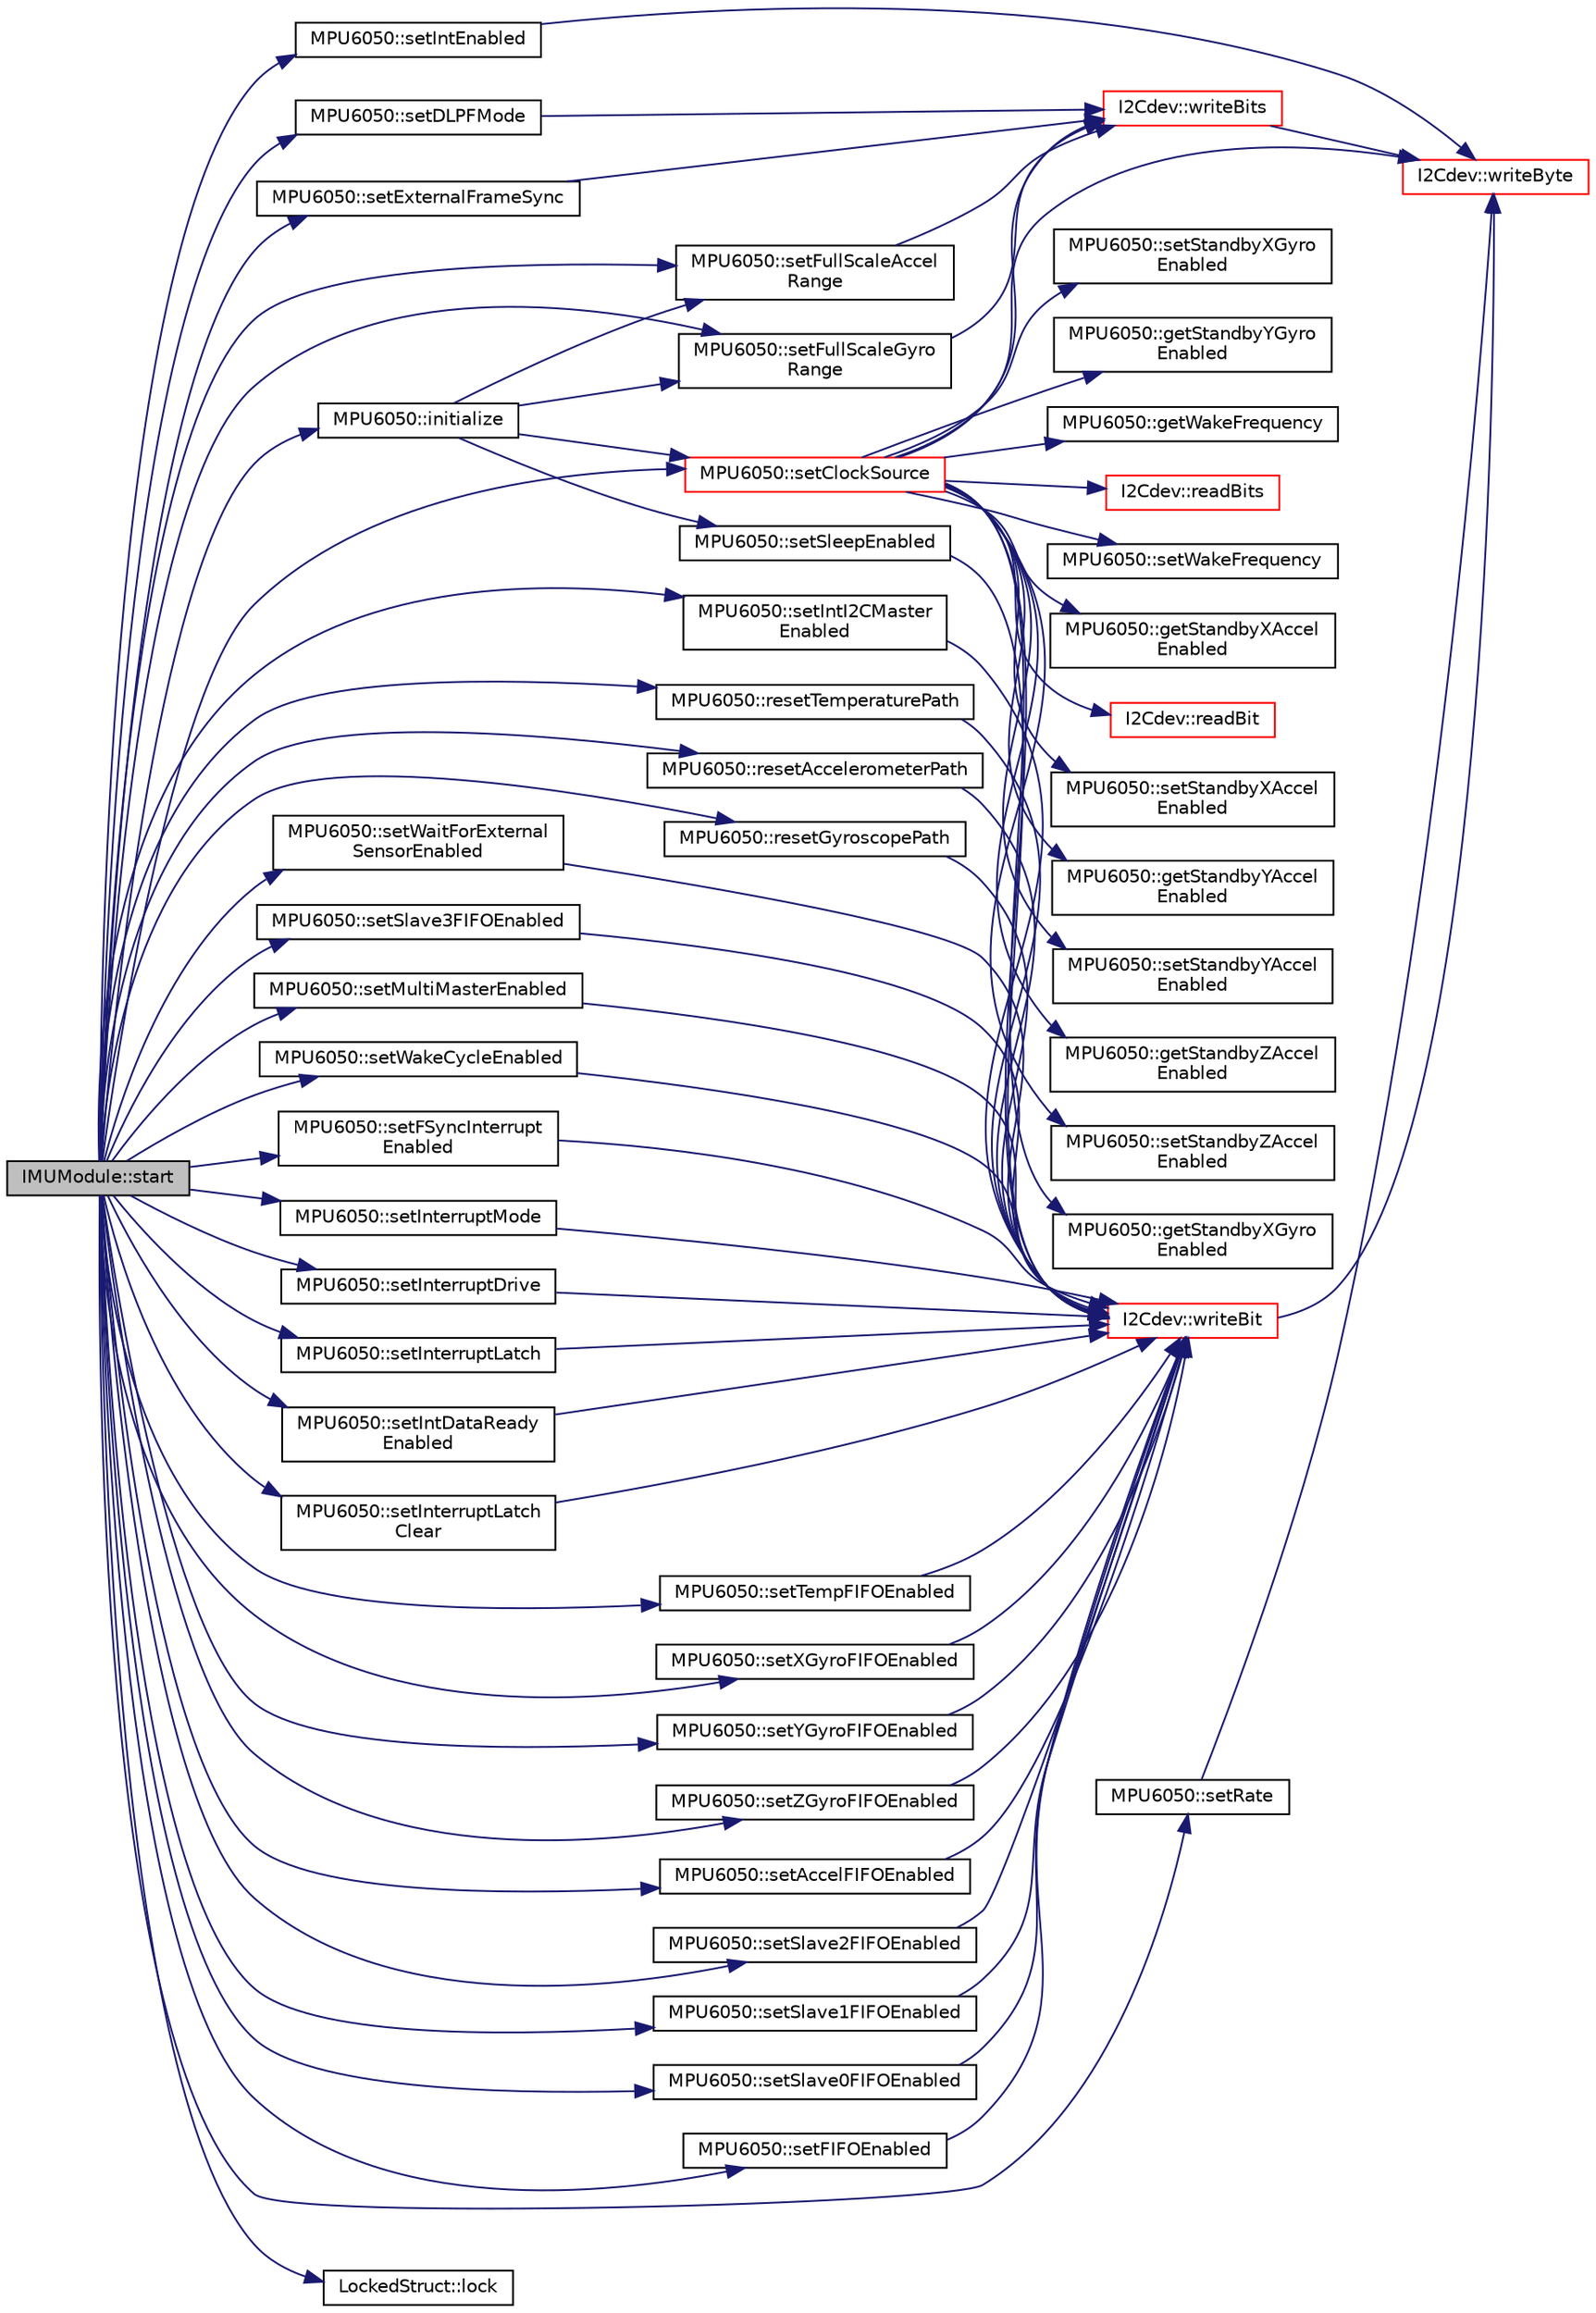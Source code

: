 digraph "IMUModule::start"
{
  edge [fontname="Helvetica",fontsize="10",labelfontname="Helvetica",labelfontsize="10"];
  node [fontname="Helvetica",fontsize="10",shape=record];
  rankdir="LR";
  Node8 [label="IMUModule::start",height=0.2,width=0.4,color="black", fillcolor="grey75", style="filled", fontcolor="black"];
  Node8 -> Node9 [color="midnightblue",fontsize="10",style="solid",fontname="Helvetica"];
  Node9 [label="MPU6050::initialize",height=0.2,width=0.4,color="black", fillcolor="white", style="filled",URL="$class_m_p_u6050.html#abd8fc6c18adf158011118fbccc7e7054",tooltip="Power on and prepare for general usage. "];
  Node9 -> Node10 [color="midnightblue",fontsize="10",style="solid",fontname="Helvetica"];
  Node10 [label="MPU6050::setClockSource",height=0.2,width=0.4,color="red", fillcolor="white", style="filled",URL="$class_m_p_u6050.html#a4c1cd147d038e024bdeaa053c4d77734",tooltip="Set clock source setting. "];
  Node10 -> Node11 [color="midnightblue",fontsize="10",style="solid",fontname="Helvetica"];
  Node11 [label="I2Cdev::writeBits",height=0.2,width=0.4,color="red", fillcolor="white", style="filled",URL="$class_i2_cdev.html#a913371251b6a41520c080115650e1b59",tooltip="Write multiple bits in an 8-bit device register. "];
  Node11 -> Node14 [color="midnightblue",fontsize="10",style="solid",fontname="Helvetica"];
  Node14 [label="I2Cdev::writeByte",height=0.2,width=0.4,color="red", fillcolor="white", style="filled",URL="$class_i2_cdev.html#aeb297637ef985cd562da465ba61b7042",tooltip="Write single byte to an 8-bit device register. "];
  Node10 -> Node16 [color="midnightblue",fontsize="10",style="solid",fontname="Helvetica"];
  Node16 [label="MPU6050::getWakeFrequency",height=0.2,width=0.4,color="black", fillcolor="white", style="filled",URL="$class_m_p_u6050.html#a249a905ae4572a462414f2d94236258a"];
  Node10 -> Node17 [color="midnightblue",fontsize="10",style="solid",fontname="Helvetica"];
  Node17 [label="I2Cdev::readBits",height=0.2,width=0.4,color="red", fillcolor="white", style="filled",URL="$class_i2_cdev.html#ab507de3d1a8f9e1528038ed2b2301d31",tooltip="Read multiple bits from an 8-bit device register. "];
  Node10 -> Node18 [color="midnightblue",fontsize="10",style="solid",fontname="Helvetica"];
  Node18 [label="MPU6050::setWakeFrequency",height=0.2,width=0.4,color="black", fillcolor="white", style="filled",URL="$class_m_p_u6050.html#a62495e89f4787e6b18f0f795cef2b7cd"];
  Node10 -> Node19 [color="midnightblue",fontsize="10",style="solid",fontname="Helvetica"];
  Node19 [label="MPU6050::getStandbyXAccel\lEnabled",height=0.2,width=0.4,color="black", fillcolor="white", style="filled",URL="$class_m_p_u6050.html#a99261a04739fdb7a9a1c5b67ce3e710e"];
  Node10 -> Node20 [color="midnightblue",fontsize="10",style="solid",fontname="Helvetica"];
  Node20 [label="I2Cdev::readBit",height=0.2,width=0.4,color="red", fillcolor="white", style="filled",URL="$class_i2_cdev.html#a9f104431c59658432e8b2f02c3e1acd6",tooltip="Read a single bit from an 8-bit device register. "];
  Node10 -> Node21 [color="midnightblue",fontsize="10",style="solid",fontname="Helvetica"];
  Node21 [label="MPU6050::setStandbyXAccel\lEnabled",height=0.2,width=0.4,color="black", fillcolor="white", style="filled",URL="$class_m_p_u6050.html#af4df87fd2e87f41d06706cfd5bbc2a2c"];
  Node10 -> Node22 [color="midnightblue",fontsize="10",style="solid",fontname="Helvetica"];
  Node22 [label="I2Cdev::writeBit",height=0.2,width=0.4,color="red", fillcolor="white", style="filled",URL="$class_i2_cdev.html#aa68890af87de5471d32e583ebbd91acb",tooltip="write a single bit in an 8-bit device register. "];
  Node22 -> Node14 [color="midnightblue",fontsize="10",style="solid",fontname="Helvetica"];
  Node10 -> Node23 [color="midnightblue",fontsize="10",style="solid",fontname="Helvetica"];
  Node23 [label="MPU6050::getStandbyYAccel\lEnabled",height=0.2,width=0.4,color="black", fillcolor="white", style="filled",URL="$class_m_p_u6050.html#a104f2ec438d745f8fdeec202bae09b48"];
  Node10 -> Node24 [color="midnightblue",fontsize="10",style="solid",fontname="Helvetica"];
  Node24 [label="MPU6050::setStandbyYAccel\lEnabled",height=0.2,width=0.4,color="black", fillcolor="white", style="filled",URL="$class_m_p_u6050.html#a7ce7d3299479eb66518acf0697132835"];
  Node10 -> Node25 [color="midnightblue",fontsize="10",style="solid",fontname="Helvetica"];
  Node25 [label="MPU6050::getStandbyZAccel\lEnabled",height=0.2,width=0.4,color="black", fillcolor="white", style="filled",URL="$class_m_p_u6050.html#adae85612e047c4c7f0c3b7110fc92956"];
  Node10 -> Node26 [color="midnightblue",fontsize="10",style="solid",fontname="Helvetica"];
  Node26 [label="MPU6050::setStandbyZAccel\lEnabled",height=0.2,width=0.4,color="black", fillcolor="white", style="filled",URL="$class_m_p_u6050.html#ac5fd917549d2ed0f12b8a17167271199"];
  Node10 -> Node27 [color="midnightblue",fontsize="10",style="solid",fontname="Helvetica"];
  Node27 [label="MPU6050::getStandbyXGyro\lEnabled",height=0.2,width=0.4,color="black", fillcolor="white", style="filled",URL="$class_m_p_u6050.html#acb5fde4167aa54fbbe84706d577a48a6"];
  Node10 -> Node28 [color="midnightblue",fontsize="10",style="solid",fontname="Helvetica"];
  Node28 [label="MPU6050::setStandbyXGyro\lEnabled",height=0.2,width=0.4,color="black", fillcolor="white", style="filled",URL="$class_m_p_u6050.html#ac1c6d8f623a9ca00a4ddc50f6615b977"];
  Node10 -> Node29 [color="midnightblue",fontsize="10",style="solid",fontname="Helvetica"];
  Node29 [label="MPU6050::getStandbyYGyro\lEnabled",height=0.2,width=0.4,color="black", fillcolor="white", style="filled",URL="$class_m_p_u6050.html#aaad2985f8d22aec123f1e1dabcdd427a"];
  Node10 -> Node14 [color="midnightblue",fontsize="10",style="solid",fontname="Helvetica"];
  Node9 -> Node94 [color="midnightblue",fontsize="10",style="solid",fontname="Helvetica"];
  Node94 [label="MPU6050::setFullScaleGyro\lRange",height=0.2,width=0.4,color="black", fillcolor="white", style="filled",URL="$class_m_p_u6050.html#a72afc0b6f221c9336f635b5637c62dae",tooltip="Set full-scale gyroscope range. "];
  Node94 -> Node11 [color="midnightblue",fontsize="10",style="solid",fontname="Helvetica"];
  Node9 -> Node95 [color="midnightblue",fontsize="10",style="solid",fontname="Helvetica"];
  Node95 [label="MPU6050::setFullScaleAccel\lRange",height=0.2,width=0.4,color="black", fillcolor="white", style="filled",URL="$class_m_p_u6050.html#a64eb78e8e359c541beaf8664db3421d1",tooltip="Set full-scale accelerometer range. "];
  Node95 -> Node11 [color="midnightblue",fontsize="10",style="solid",fontname="Helvetica"];
  Node9 -> Node96 [color="midnightblue",fontsize="10",style="solid",fontname="Helvetica"];
  Node96 [label="MPU6050::setSleepEnabled",height=0.2,width=0.4,color="black", fillcolor="white", style="filled",URL="$class_m_p_u6050.html#a15ec5f8e7daf235f507c1d8b96af051a",tooltip="Set sleep mode status. "];
  Node96 -> Node22 [color="midnightblue",fontsize="10",style="solid",fontname="Helvetica"];
  Node8 -> Node97 [color="midnightblue",fontsize="10",style="solid",fontname="Helvetica"];
  Node97 [label="MPU6050::setTempFIFOEnabled",height=0.2,width=0.4,color="black", fillcolor="white", style="filled",URL="$class_m_p_u6050.html#ae528a25b4997ad0e3091a012e4e4419e",tooltip="Set temperature FIFO enabled value. "];
  Node97 -> Node22 [color="midnightblue",fontsize="10",style="solid",fontname="Helvetica"];
  Node8 -> Node98 [color="midnightblue",fontsize="10",style="solid",fontname="Helvetica"];
  Node98 [label="MPU6050::setXGyroFIFOEnabled",height=0.2,width=0.4,color="black", fillcolor="white", style="filled",URL="$class_m_p_u6050.html#a53a03d1f255a62f01375c870cdc85767",tooltip="Set gyroscope X-axis FIFO enabled value. "];
  Node98 -> Node22 [color="midnightblue",fontsize="10",style="solid",fontname="Helvetica"];
  Node8 -> Node99 [color="midnightblue",fontsize="10",style="solid",fontname="Helvetica"];
  Node99 [label="MPU6050::setYGyroFIFOEnabled",height=0.2,width=0.4,color="black", fillcolor="white", style="filled",URL="$class_m_p_u6050.html#a16eb12bbf07bc17a9d852941d834175e",tooltip="Set gyroscope Y-axis FIFO enabled value. "];
  Node99 -> Node22 [color="midnightblue",fontsize="10",style="solid",fontname="Helvetica"];
  Node8 -> Node100 [color="midnightblue",fontsize="10",style="solid",fontname="Helvetica"];
  Node100 [label="MPU6050::setZGyroFIFOEnabled",height=0.2,width=0.4,color="black", fillcolor="white", style="filled",URL="$class_m_p_u6050.html#af5b5bc39b66466ba910f6eef1259444c",tooltip="Set gyroscope Z-axis FIFO enabled value. "];
  Node100 -> Node22 [color="midnightblue",fontsize="10",style="solid",fontname="Helvetica"];
  Node8 -> Node101 [color="midnightblue",fontsize="10",style="solid",fontname="Helvetica"];
  Node101 [label="MPU6050::setAccelFIFOEnabled",height=0.2,width=0.4,color="black", fillcolor="white", style="filled",URL="$class_m_p_u6050.html#afccbee85f5cdc95098f6d62d8d417c3f",tooltip="Set accelerometer FIFO enabled value. "];
  Node101 -> Node22 [color="midnightblue",fontsize="10",style="solid",fontname="Helvetica"];
  Node8 -> Node102 [color="midnightblue",fontsize="10",style="solid",fontname="Helvetica"];
  Node102 [label="MPU6050::setSlave2FIFOEnabled",height=0.2,width=0.4,color="black", fillcolor="white", style="filled",URL="$class_m_p_u6050.html#a38a10ac4f30b96718ec021dc0db8587b",tooltip="Set Slave 2 FIFO enabled value. "];
  Node102 -> Node22 [color="midnightblue",fontsize="10",style="solid",fontname="Helvetica"];
  Node8 -> Node103 [color="midnightblue",fontsize="10",style="solid",fontname="Helvetica"];
  Node103 [label="MPU6050::setSlave1FIFOEnabled",height=0.2,width=0.4,color="black", fillcolor="white", style="filled",URL="$class_m_p_u6050.html#a5d432fa2fb8b2227f50aa5c7b5befb66",tooltip="Set Slave 1 FIFO enabled value. "];
  Node103 -> Node22 [color="midnightblue",fontsize="10",style="solid",fontname="Helvetica"];
  Node8 -> Node104 [color="midnightblue",fontsize="10",style="solid",fontname="Helvetica"];
  Node104 [label="MPU6050::setSlave0FIFOEnabled",height=0.2,width=0.4,color="black", fillcolor="white", style="filled",URL="$class_m_p_u6050.html#a97fbf27e1b827f9dfc3c28ff376b54c4",tooltip="Set Slave 0 FIFO enabled value. "];
  Node104 -> Node22 [color="midnightblue",fontsize="10",style="solid",fontname="Helvetica"];
  Node8 -> Node105 [color="midnightblue",fontsize="10",style="solid",fontname="Helvetica"];
  Node105 [label="MPU6050::setRate",height=0.2,width=0.4,color="black", fillcolor="white", style="filled",URL="$class_m_p_u6050.html#a7d03801d6b656e8e12cd3c1dd97824a8",tooltip="Set gyroscope sample rate divider. "];
  Node105 -> Node14 [color="midnightblue",fontsize="10",style="solid",fontname="Helvetica"];
  Node8 -> Node106 [color="midnightblue",fontsize="10",style="solid",fontname="Helvetica"];
  Node106 [label="MPU6050::setExternalFrameSync",height=0.2,width=0.4,color="black", fillcolor="white", style="filled",URL="$class_m_p_u6050.html#a77b36f41c531a11b5a835fc75a9aefe6",tooltip="Set external FSYNC configuration. "];
  Node106 -> Node11 [color="midnightblue",fontsize="10",style="solid",fontname="Helvetica"];
  Node8 -> Node107 [color="midnightblue",fontsize="10",style="solid",fontname="Helvetica"];
  Node107 [label="MPU6050::setDLPFMode",height=0.2,width=0.4,color="black", fillcolor="white", style="filled",URL="$class_m_p_u6050.html#a7a782ade8af2f88dfef7171487f59a3b",tooltip="Set digital low-pass filter configuration. "];
  Node107 -> Node11 [color="midnightblue",fontsize="10",style="solid",fontname="Helvetica"];
  Node8 -> Node108 [color="midnightblue",fontsize="10",style="solid",fontname="Helvetica"];
  Node108 [label="MPU6050::setIntEnabled",height=0.2,width=0.4,color="black", fillcolor="white", style="filled",URL="$class_m_p_u6050.html#ac7bcf24249dd5000320a8ec0ffe488c6",tooltip="Set full interrupt enabled status. "];
  Node108 -> Node14 [color="midnightblue",fontsize="10",style="solid",fontname="Helvetica"];
  Node8 -> Node109 [color="midnightblue",fontsize="10",style="solid",fontname="Helvetica"];
  Node109 [label="MPU6050::setFIFOEnabled",height=0.2,width=0.4,color="black", fillcolor="white", style="filled",URL="$class_m_p_u6050.html#a78e58ab27986db6999af775ed4d43091",tooltip="Set FIFO enabled status. "];
  Node109 -> Node22 [color="midnightblue",fontsize="10",style="solid",fontname="Helvetica"];
  Node8 -> Node110 [color="midnightblue",fontsize="10",style="solid",fontname="Helvetica"];
  Node110 [label="MPU6050::setIntI2CMaster\lEnabled",height=0.2,width=0.4,color="black", fillcolor="white", style="filled",URL="$class_m_p_u6050.html#af238656844a3727fa96a8d434b55473e",tooltip="Set I2C Master interrupt enabled status. "];
  Node110 -> Node22 [color="midnightblue",fontsize="10",style="solid",fontname="Helvetica"];
  Node8 -> Node111 [color="midnightblue",fontsize="10",style="solid",fontname="Helvetica"];
  Node111 [label="MPU6050::resetTemperaturePath",height=0.2,width=0.4,color="black", fillcolor="white", style="filled",URL="$class_m_p_u6050.html#a559c2d091d36a4e0489bc639916ddbb6",tooltip="Reset temperature sensor signal path. "];
  Node111 -> Node22 [color="midnightblue",fontsize="10",style="solid",fontname="Helvetica"];
  Node8 -> Node112 [color="midnightblue",fontsize="10",style="solid",fontname="Helvetica"];
  Node112 [label="MPU6050::resetAccelerometerPath",height=0.2,width=0.4,color="black", fillcolor="white", style="filled",URL="$class_m_p_u6050.html#a99ee74708c12f32e48ef5ec69ac9f4a9",tooltip="Reset accelerometer signal path. "];
  Node112 -> Node22 [color="midnightblue",fontsize="10",style="solid",fontname="Helvetica"];
  Node8 -> Node113 [color="midnightblue",fontsize="10",style="solid",fontname="Helvetica"];
  Node113 [label="MPU6050::resetGyroscopePath",height=0.2,width=0.4,color="black", fillcolor="white", style="filled",URL="$class_m_p_u6050.html#af1599c0d70f07fd3e28683d571842c22",tooltip="Reset gyroscope signal path. "];
  Node113 -> Node22 [color="midnightblue",fontsize="10",style="solid",fontname="Helvetica"];
  Node8 -> Node114 [color="midnightblue",fontsize="10",style="solid",fontname="Helvetica"];
  Node114 [label="MPU6050::setWaitForExternal\lSensorEnabled",height=0.2,width=0.4,color="black", fillcolor="white", style="filled",URL="$class_m_p_u6050.html#a20dc4bdedbe1550580c28a6d090291be",tooltip="Set wait-for-external-sensor-data enabled value. "];
  Node114 -> Node22 [color="midnightblue",fontsize="10",style="solid",fontname="Helvetica"];
  Node8 -> Node115 [color="midnightblue",fontsize="10",style="solid",fontname="Helvetica"];
  Node115 [label="MPU6050::setSlave3FIFOEnabled",height=0.2,width=0.4,color="black", fillcolor="white", style="filled",URL="$class_m_p_u6050.html#a6ed713870c7f6d085ded91a45515a36c",tooltip="Set Slave 3 FIFO enabled value. "];
  Node115 -> Node22 [color="midnightblue",fontsize="10",style="solid",fontname="Helvetica"];
  Node8 -> Node116 [color="midnightblue",fontsize="10",style="solid",fontname="Helvetica"];
  Node116 [label="MPU6050::setMultiMasterEnabled",height=0.2,width=0.4,color="black", fillcolor="white", style="filled",URL="$class_m_p_u6050.html#a039f5724974c5bf3f373ed9be031441c",tooltip="Set multi-master enabled value. "];
  Node116 -> Node22 [color="midnightblue",fontsize="10",style="solid",fontname="Helvetica"];
  Node8 -> Node117 [color="midnightblue",fontsize="10",style="solid",fontname="Helvetica"];
  Node117 [label="MPU6050::setWakeCycleEnabled",height=0.2,width=0.4,color="black", fillcolor="white", style="filled",URL="$class_m_p_u6050.html#a340eade71cf6286f6904c2021330944e",tooltip="Set wake cycle enabled status. "];
  Node117 -> Node22 [color="midnightblue",fontsize="10",style="solid",fontname="Helvetica"];
  Node8 -> Node94 [color="midnightblue",fontsize="10",style="solid",fontname="Helvetica"];
  Node8 -> Node95 [color="midnightblue",fontsize="10",style="solid",fontname="Helvetica"];
  Node8 -> Node118 [color="midnightblue",fontsize="10",style="solid",fontname="Helvetica"];
  Node118 [label="MPU6050::setFSyncInterrupt\lEnabled",height=0.2,width=0.4,color="black", fillcolor="white", style="filled",URL="$class_m_p_u6050.html#a96aa409e02cdb7d3671890c70b44f167",tooltip="Set FSYNC pin interrupt enabled setting. "];
  Node118 -> Node22 [color="midnightblue",fontsize="10",style="solid",fontname="Helvetica"];
  Node8 -> Node10 [color="midnightblue",fontsize="10",style="solid",fontname="Helvetica"];
  Node8 -> Node119 [color="midnightblue",fontsize="10",style="solid",fontname="Helvetica"];
  Node119 [label="MPU6050::setInterruptMode",height=0.2,width=0.4,color="black", fillcolor="white", style="filled",URL="$class_m_p_u6050.html#a003a098a1521c5ef4df50c0a8a2d47ab",tooltip="Set interrupt logic level mode. "];
  Node119 -> Node22 [color="midnightblue",fontsize="10",style="solid",fontname="Helvetica"];
  Node8 -> Node120 [color="midnightblue",fontsize="10",style="solid",fontname="Helvetica"];
  Node120 [label="MPU6050::setInterruptDrive",height=0.2,width=0.4,color="black", fillcolor="white", style="filled",URL="$class_m_p_u6050.html#a9d9d6aeea346e6f6fad8e4a428cf3301",tooltip="Set interrupt drive mode. "];
  Node120 -> Node22 [color="midnightblue",fontsize="10",style="solid",fontname="Helvetica"];
  Node8 -> Node121 [color="midnightblue",fontsize="10",style="solid",fontname="Helvetica"];
  Node121 [label="MPU6050::setInterruptLatch",height=0.2,width=0.4,color="black", fillcolor="white", style="filled",URL="$class_m_p_u6050.html#abf9ccf9eb6c7156e6660abb76734920a",tooltip="Set interrupt latch mode. "];
  Node121 -> Node22 [color="midnightblue",fontsize="10",style="solid",fontname="Helvetica"];
  Node8 -> Node122 [color="midnightblue",fontsize="10",style="solid",fontname="Helvetica"];
  Node122 [label="MPU6050::setIntDataReady\lEnabled",height=0.2,width=0.4,color="black", fillcolor="white", style="filled",URL="$class_m_p_u6050.html#a67a11be7fc7ab6b1186469b94ea33dda",tooltip="Set Data Ready interrupt enabled status. "];
  Node122 -> Node22 [color="midnightblue",fontsize="10",style="solid",fontname="Helvetica"];
  Node8 -> Node123 [color="midnightblue",fontsize="10",style="solid",fontname="Helvetica"];
  Node123 [label="MPU6050::setInterruptLatch\lClear",height=0.2,width=0.4,color="black", fillcolor="white", style="filled",URL="$class_m_p_u6050.html#a2fa64c7030242aac18bd6727e8ca4a54",tooltip="Set interrupt latch clear mode. "];
  Node123 -> Node22 [color="midnightblue",fontsize="10",style="solid",fontname="Helvetica"];
  Node8 -> Node124 [color="midnightblue",fontsize="10",style="solid",fontname="Helvetica"];
  Node124 [label="LockedStruct::lock",height=0.2,width=0.4,color="black", fillcolor="white", style="filled",URL="$struct_locked_struct.html#aa207b98a1cd6c569a96e7d1d5565478f",tooltip="Lock this struct. "];
}
